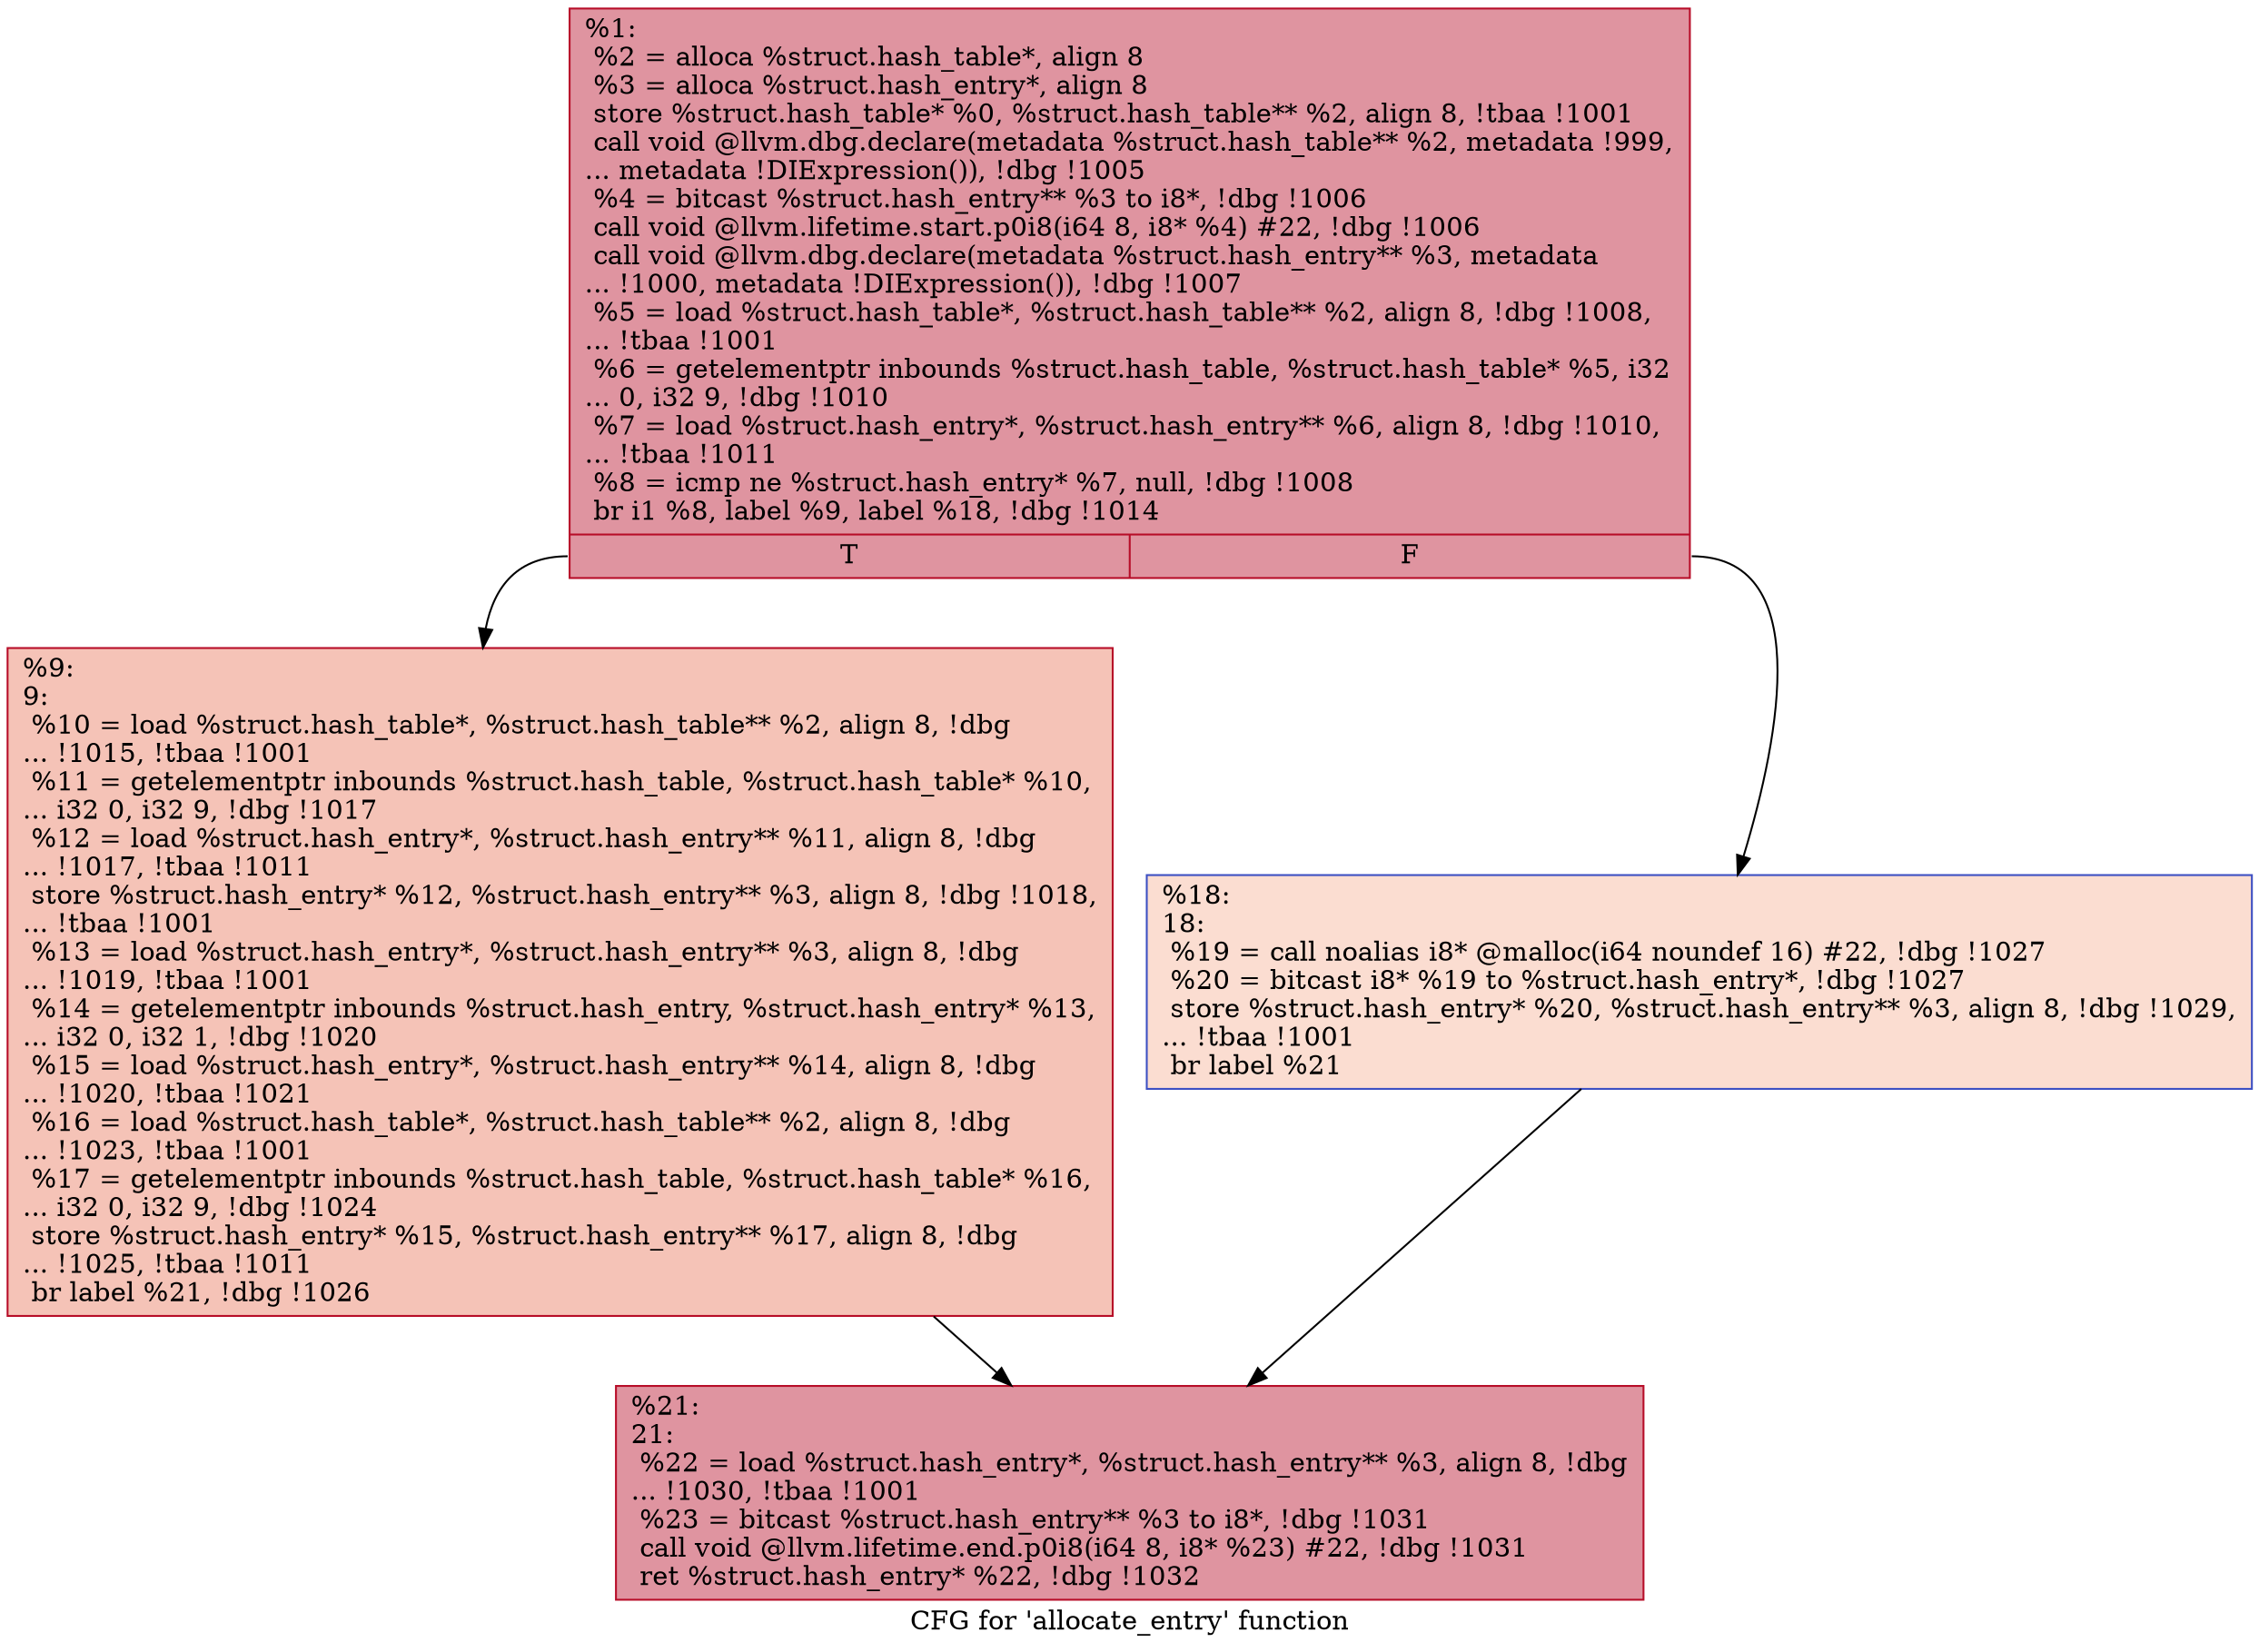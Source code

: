 digraph "CFG for 'allocate_entry' function" {
	label="CFG for 'allocate_entry' function";

	Node0x2297ef0 [shape=record,color="#b70d28ff", style=filled, fillcolor="#b70d2870",label="{%1:\l  %2 = alloca %struct.hash_table*, align 8\l  %3 = alloca %struct.hash_entry*, align 8\l  store %struct.hash_table* %0, %struct.hash_table** %2, align 8, !tbaa !1001\l  call void @llvm.dbg.declare(metadata %struct.hash_table** %2, metadata !999,\l... metadata !DIExpression()), !dbg !1005\l  %4 = bitcast %struct.hash_entry** %3 to i8*, !dbg !1006\l  call void @llvm.lifetime.start.p0i8(i64 8, i8* %4) #22, !dbg !1006\l  call void @llvm.dbg.declare(metadata %struct.hash_entry** %3, metadata\l... !1000, metadata !DIExpression()), !dbg !1007\l  %5 = load %struct.hash_table*, %struct.hash_table** %2, align 8, !dbg !1008,\l... !tbaa !1001\l  %6 = getelementptr inbounds %struct.hash_table, %struct.hash_table* %5, i32\l... 0, i32 9, !dbg !1010\l  %7 = load %struct.hash_entry*, %struct.hash_entry** %6, align 8, !dbg !1010,\l... !tbaa !1011\l  %8 = icmp ne %struct.hash_entry* %7, null, !dbg !1008\l  br i1 %8, label %9, label %18, !dbg !1014\l|{<s0>T|<s1>F}}"];
	Node0x2297ef0:s0 -> Node0x2297f70;
	Node0x2297ef0:s1 -> Node0x2297fc0;
	Node0x2297f70 [shape=record,color="#b70d28ff", style=filled, fillcolor="#e8765c70",label="{%9:\l9:                                                \l  %10 = load %struct.hash_table*, %struct.hash_table** %2, align 8, !dbg\l... !1015, !tbaa !1001\l  %11 = getelementptr inbounds %struct.hash_table, %struct.hash_table* %10,\l... i32 0, i32 9, !dbg !1017\l  %12 = load %struct.hash_entry*, %struct.hash_entry** %11, align 8, !dbg\l... !1017, !tbaa !1011\l  store %struct.hash_entry* %12, %struct.hash_entry** %3, align 8, !dbg !1018,\l... !tbaa !1001\l  %13 = load %struct.hash_entry*, %struct.hash_entry** %3, align 8, !dbg\l... !1019, !tbaa !1001\l  %14 = getelementptr inbounds %struct.hash_entry, %struct.hash_entry* %13,\l... i32 0, i32 1, !dbg !1020\l  %15 = load %struct.hash_entry*, %struct.hash_entry** %14, align 8, !dbg\l... !1020, !tbaa !1021\l  %16 = load %struct.hash_table*, %struct.hash_table** %2, align 8, !dbg\l... !1023, !tbaa !1001\l  %17 = getelementptr inbounds %struct.hash_table, %struct.hash_table* %16,\l... i32 0, i32 9, !dbg !1024\l  store %struct.hash_entry* %15, %struct.hash_entry** %17, align 8, !dbg\l... !1025, !tbaa !1011\l  br label %21, !dbg !1026\l}"];
	Node0x2297f70 -> Node0x2298010;
	Node0x2297fc0 [shape=record,color="#3d50c3ff", style=filled, fillcolor="#f7b39670",label="{%18:\l18:                                               \l  %19 = call noalias i8* @malloc(i64 noundef 16) #22, !dbg !1027\l  %20 = bitcast i8* %19 to %struct.hash_entry*, !dbg !1027\l  store %struct.hash_entry* %20, %struct.hash_entry** %3, align 8, !dbg !1029,\l... !tbaa !1001\l  br label %21\l}"];
	Node0x2297fc0 -> Node0x2298010;
	Node0x2298010 [shape=record,color="#b70d28ff", style=filled, fillcolor="#b70d2870",label="{%21:\l21:                                               \l  %22 = load %struct.hash_entry*, %struct.hash_entry** %3, align 8, !dbg\l... !1030, !tbaa !1001\l  %23 = bitcast %struct.hash_entry** %3 to i8*, !dbg !1031\l  call void @llvm.lifetime.end.p0i8(i64 8, i8* %23) #22, !dbg !1031\l  ret %struct.hash_entry* %22, !dbg !1032\l}"];
}
